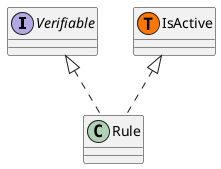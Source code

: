 @startuml

!function trait($name)
!return "class " + $name + " << (T,#FF7700) >>"
!endfunction

interface Verifiable {}
trait(IsActive) {}
class Rule implements Verifiable, IsActive {}

@enduml